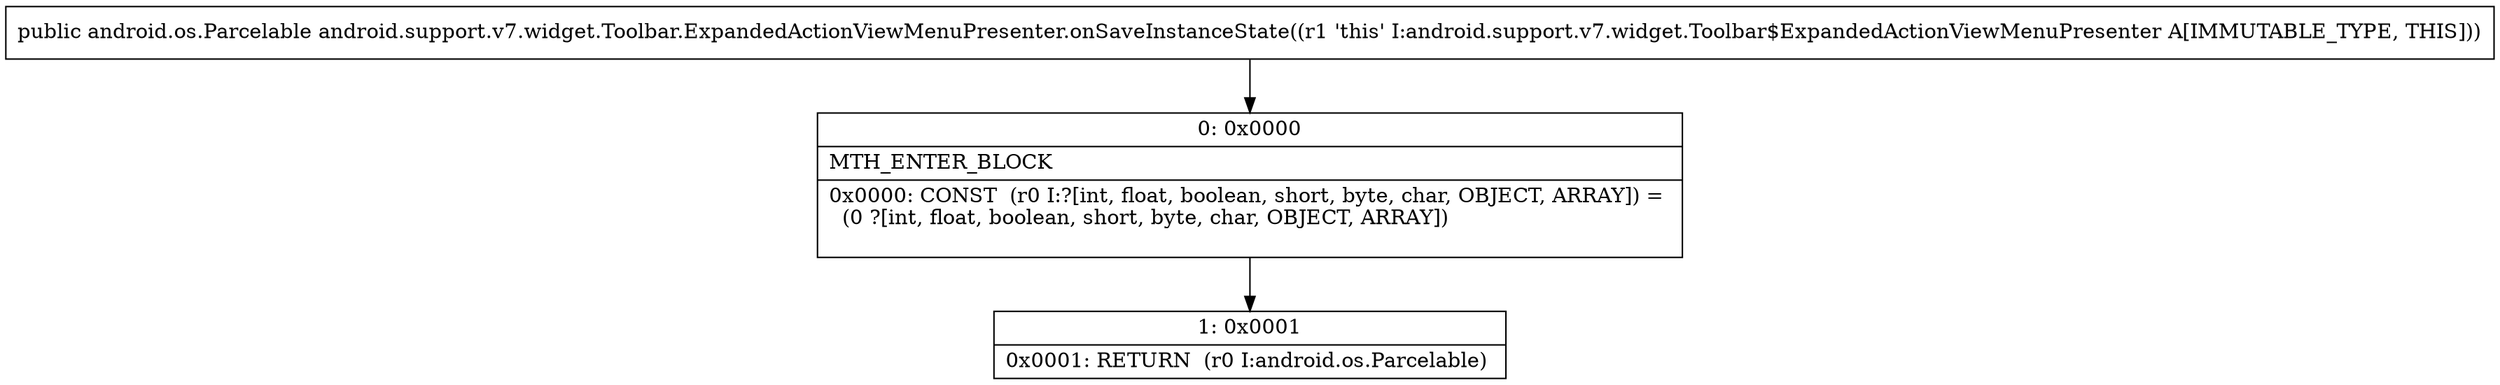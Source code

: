 digraph "CFG forandroid.support.v7.widget.Toolbar.ExpandedActionViewMenuPresenter.onSaveInstanceState()Landroid\/os\/Parcelable;" {
Node_0 [shape=record,label="{0\:\ 0x0000|MTH_ENTER_BLOCK\l|0x0000: CONST  (r0 I:?[int, float, boolean, short, byte, char, OBJECT, ARRAY]) = \l  (0 ?[int, float, boolean, short, byte, char, OBJECT, ARRAY])\l \l}"];
Node_1 [shape=record,label="{1\:\ 0x0001|0x0001: RETURN  (r0 I:android.os.Parcelable) \l}"];
MethodNode[shape=record,label="{public android.os.Parcelable android.support.v7.widget.Toolbar.ExpandedActionViewMenuPresenter.onSaveInstanceState((r1 'this' I:android.support.v7.widget.Toolbar$ExpandedActionViewMenuPresenter A[IMMUTABLE_TYPE, THIS])) }"];
MethodNode -> Node_0;
Node_0 -> Node_1;
}

